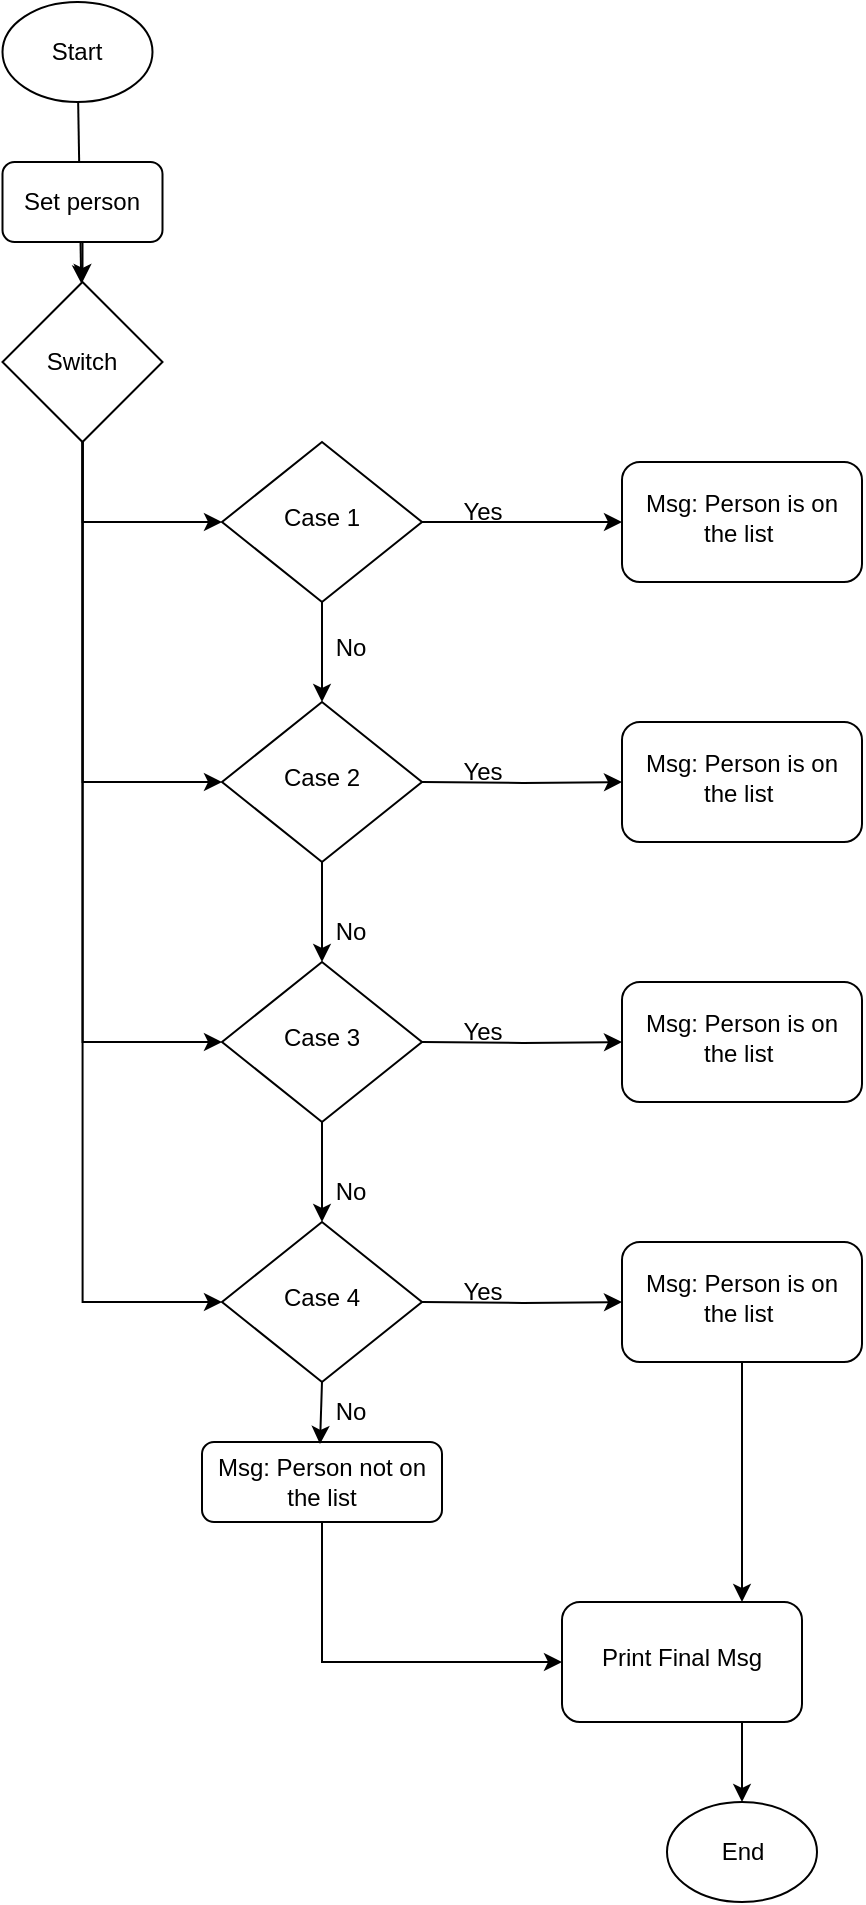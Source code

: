 <mxfile version="28.2.5">
  <diagram id="C5RBs43oDa-KdzZeNtuy" name="Page-1">
    <mxGraphModel dx="1665" dy="743" grid="1" gridSize="10" guides="1" tooltips="1" connect="1" arrows="1" fold="1" page="1" pageScale="1" pageWidth="827" pageHeight="1169" math="0" shadow="0">
      <root>
        <mxCell id="WIyWlLk6GJQsqaUBKTNV-0" />
        <mxCell id="WIyWlLk6GJQsqaUBKTNV-1" parent="WIyWlLk6GJQsqaUBKTNV-0" />
        <mxCell id="ex78fkyiA-qQVlyMHV4S-55" style="edgeStyle=none;rounded=0;orthogonalLoop=1;jettySize=auto;html=1;exitX=0.5;exitY=1;exitDx=0;exitDy=0;entryX=0;entryY=0.5;entryDx=0;entryDy=0;" edge="1" parent="WIyWlLk6GJQsqaUBKTNV-1" source="WIyWlLk6GJQsqaUBKTNV-7" target="ex78fkyiA-qQVlyMHV4S-13">
          <mxGeometry relative="1" as="geometry">
            <Array as="points">
              <mxPoint x="400" y="870" />
            </Array>
          </mxGeometry>
        </mxCell>
        <mxCell id="WIyWlLk6GJQsqaUBKTNV-7" value="Msg: Person not on the list" style="rounded=1;whiteSpace=wrap;html=1;fontSize=12;glass=0;strokeWidth=1;shadow=0;" parent="WIyWlLk6GJQsqaUBKTNV-1" vertex="1">
          <mxGeometry x="340" y="760" width="120" height="40" as="geometry" />
        </mxCell>
        <mxCell id="ex78fkyiA-qQVlyMHV4S-33" value="" style="edgeStyle=none;rounded=0;orthogonalLoop=1;jettySize=auto;html=1;" edge="1" parent="WIyWlLk6GJQsqaUBKTNV-1" source="ex78fkyiA-qQVlyMHV4S-0" target="ex78fkyiA-qQVlyMHV4S-21">
          <mxGeometry relative="1" as="geometry" />
        </mxCell>
        <mxCell id="ex78fkyiA-qQVlyMHV4S-0" value="Start" style="ellipse;whiteSpace=wrap;html=1;" vertex="1" parent="WIyWlLk6GJQsqaUBKTNV-1">
          <mxGeometry x="240.25" y="40" width="75" height="50" as="geometry" />
        </mxCell>
        <mxCell id="ex78fkyiA-qQVlyMHV4S-32" style="edgeStyle=none;rounded=0;orthogonalLoop=1;jettySize=auto;html=1;exitX=0.5;exitY=1;exitDx=0;exitDy=0;entryX=0.5;entryY=0;entryDx=0;entryDy=0;" edge="1" parent="WIyWlLk6GJQsqaUBKTNV-1" source="ex78fkyiA-qQVlyMHV4S-4" target="ex78fkyiA-qQVlyMHV4S-21">
          <mxGeometry relative="1" as="geometry" />
        </mxCell>
        <mxCell id="ex78fkyiA-qQVlyMHV4S-4" value="Set person" style="rounded=1;whiteSpace=wrap;html=1;" vertex="1" parent="WIyWlLk6GJQsqaUBKTNV-1">
          <mxGeometry x="240.25" y="120" width="80" height="40" as="geometry" />
        </mxCell>
        <mxCell id="ex78fkyiA-qQVlyMHV4S-7" value="Msg: Person is on the list&amp;nbsp;" style="rounded=1;whiteSpace=wrap;html=1;shadow=0;strokeWidth=1;spacing=6;spacingTop=-4;" vertex="1" parent="WIyWlLk6GJQsqaUBKTNV-1">
          <mxGeometry x="550" y="270" width="120" height="60" as="geometry" />
        </mxCell>
        <mxCell id="ex78fkyiA-qQVlyMHV4S-11" value="" style="edgeStyle=orthogonalEdgeStyle;rounded=0;orthogonalLoop=1;jettySize=auto;html=1;" edge="1" parent="WIyWlLk6GJQsqaUBKTNV-1" source="ex78fkyiA-qQVlyMHV4S-9" target="ex78fkyiA-qQVlyMHV4S-7">
          <mxGeometry relative="1" as="geometry" />
        </mxCell>
        <mxCell id="ex78fkyiA-qQVlyMHV4S-37" style="edgeStyle=none;rounded=0;orthogonalLoop=1;jettySize=auto;html=1;exitX=0.5;exitY=1;exitDx=0;exitDy=0;entryX=0.5;entryY=0;entryDx=0;entryDy=0;" edge="1" parent="WIyWlLk6GJQsqaUBKTNV-1" source="ex78fkyiA-qQVlyMHV4S-9" target="ex78fkyiA-qQVlyMHV4S-25">
          <mxGeometry relative="1" as="geometry" />
        </mxCell>
        <mxCell id="ex78fkyiA-qQVlyMHV4S-9" value="Case 1" style="rhombus;whiteSpace=wrap;html=1;shadow=0;fontFamily=Helvetica;fontSize=12;align=center;strokeWidth=1;spacing=6;spacingTop=-4;" vertex="1" parent="WIyWlLk6GJQsqaUBKTNV-1">
          <mxGeometry x="350" y="260" width="100" height="80" as="geometry" />
        </mxCell>
        <mxCell id="ex78fkyiA-qQVlyMHV4S-12" value="Yes" style="text;html=1;align=center;verticalAlign=middle;resizable=0;points=[];autosize=1;strokeColor=none;fillColor=none;" vertex="1" parent="WIyWlLk6GJQsqaUBKTNV-1">
          <mxGeometry x="460" y="280" width="40" height="30" as="geometry" />
        </mxCell>
        <mxCell id="ex78fkyiA-qQVlyMHV4S-57" style="edgeStyle=none;rounded=0;orthogonalLoop=1;jettySize=auto;html=1;exitX=0.75;exitY=1;exitDx=0;exitDy=0;entryX=0.5;entryY=0;entryDx=0;entryDy=0;" edge="1" parent="WIyWlLk6GJQsqaUBKTNV-1" source="ex78fkyiA-qQVlyMHV4S-13" target="ex78fkyiA-qQVlyMHV4S-20">
          <mxGeometry relative="1" as="geometry" />
        </mxCell>
        <mxCell id="ex78fkyiA-qQVlyMHV4S-13" value="Print Final Msg" style="rounded=1;whiteSpace=wrap;html=1;shadow=0;strokeWidth=1;spacing=6;spacingTop=-4;" vertex="1" parent="WIyWlLk6GJQsqaUBKTNV-1">
          <mxGeometry x="520" y="840" width="120" height="60" as="geometry" />
        </mxCell>
        <mxCell id="ex78fkyiA-qQVlyMHV4S-20" value="End" style="ellipse;whiteSpace=wrap;html=1;" vertex="1" parent="WIyWlLk6GJQsqaUBKTNV-1">
          <mxGeometry x="572.5" y="940" width="75" height="50" as="geometry" />
        </mxCell>
        <mxCell id="ex78fkyiA-qQVlyMHV4S-22" style="edgeStyle=orthogonalEdgeStyle;rounded=0;orthogonalLoop=1;jettySize=auto;html=1;" edge="1" parent="WIyWlLk6GJQsqaUBKTNV-1" source="ex78fkyiA-qQVlyMHV4S-21" target="ex78fkyiA-qQVlyMHV4S-9">
          <mxGeometry relative="1" as="geometry">
            <Array as="points">
              <mxPoint x="280" y="300" />
            </Array>
          </mxGeometry>
        </mxCell>
        <mxCell id="ex78fkyiA-qQVlyMHV4S-24" value="" style="edgeStyle=orthogonalEdgeStyle;rounded=0;orthogonalLoop=1;jettySize=auto;html=1;entryX=0;entryY=0.5;entryDx=0;entryDy=0;" edge="1" parent="WIyWlLk6GJQsqaUBKTNV-1" source="ex78fkyiA-qQVlyMHV4S-21" target="ex78fkyiA-qQVlyMHV4S-25">
          <mxGeometry relative="1" as="geometry">
            <mxPoint x="284" y="390" as="targetPoint" />
            <Array as="points">
              <mxPoint x="280" y="430" />
            </Array>
          </mxGeometry>
        </mxCell>
        <mxCell id="ex78fkyiA-qQVlyMHV4S-28" style="edgeStyle=orthogonalEdgeStyle;rounded=0;orthogonalLoop=1;jettySize=auto;html=1;" edge="1" parent="WIyWlLk6GJQsqaUBKTNV-1" source="ex78fkyiA-qQVlyMHV4S-21" target="ex78fkyiA-qQVlyMHV4S-26">
          <mxGeometry relative="1" as="geometry">
            <Array as="points">
              <mxPoint x="280" y="560" />
            </Array>
          </mxGeometry>
        </mxCell>
        <mxCell id="ex78fkyiA-qQVlyMHV4S-36" style="edgeStyle=orthogonalEdgeStyle;rounded=0;orthogonalLoop=1;jettySize=auto;html=1;exitX=0.5;exitY=1;exitDx=0;exitDy=0;entryX=0;entryY=0.5;entryDx=0;entryDy=0;" edge="1" parent="WIyWlLk6GJQsqaUBKTNV-1" source="ex78fkyiA-qQVlyMHV4S-21" target="ex78fkyiA-qQVlyMHV4S-27">
          <mxGeometry relative="1" as="geometry" />
        </mxCell>
        <mxCell id="ex78fkyiA-qQVlyMHV4S-21" value="Switch" style="rhombus;whiteSpace=wrap;html=1;" vertex="1" parent="WIyWlLk6GJQsqaUBKTNV-1">
          <mxGeometry x="240.25" y="180" width="80" height="80" as="geometry" />
        </mxCell>
        <mxCell id="ex78fkyiA-qQVlyMHV4S-39" style="edgeStyle=none;rounded=0;orthogonalLoop=1;jettySize=auto;html=1;exitX=0.5;exitY=1;exitDx=0;exitDy=0;entryX=0.5;entryY=0;entryDx=0;entryDy=0;" edge="1" parent="WIyWlLk6GJQsqaUBKTNV-1" source="ex78fkyiA-qQVlyMHV4S-25" target="ex78fkyiA-qQVlyMHV4S-26">
          <mxGeometry relative="1" as="geometry" />
        </mxCell>
        <mxCell id="ex78fkyiA-qQVlyMHV4S-25" value="Case 2" style="rhombus;whiteSpace=wrap;html=1;shadow=0;fontFamily=Helvetica;fontSize=12;align=center;strokeWidth=1;spacing=6;spacingTop=-4;" vertex="1" parent="WIyWlLk6GJQsqaUBKTNV-1">
          <mxGeometry x="350" y="390" width="100" height="80" as="geometry" />
        </mxCell>
        <mxCell id="ex78fkyiA-qQVlyMHV4S-40" style="edgeStyle=none;rounded=0;orthogonalLoop=1;jettySize=auto;html=1;exitX=0.5;exitY=1;exitDx=0;exitDy=0;entryX=0.5;entryY=0;entryDx=0;entryDy=0;" edge="1" parent="WIyWlLk6GJQsqaUBKTNV-1" source="ex78fkyiA-qQVlyMHV4S-26" target="ex78fkyiA-qQVlyMHV4S-27">
          <mxGeometry relative="1" as="geometry" />
        </mxCell>
        <mxCell id="ex78fkyiA-qQVlyMHV4S-26" value="Case 3" style="rhombus;whiteSpace=wrap;html=1;shadow=0;fontFamily=Helvetica;fontSize=12;align=center;strokeWidth=1;spacing=6;spacingTop=-4;" vertex="1" parent="WIyWlLk6GJQsqaUBKTNV-1">
          <mxGeometry x="350" y="520" width="100" height="80" as="geometry" />
        </mxCell>
        <mxCell id="ex78fkyiA-qQVlyMHV4S-27" value="Case 4" style="rhombus;whiteSpace=wrap;html=1;shadow=0;fontFamily=Helvetica;fontSize=12;align=center;strokeWidth=1;spacing=6;spacingTop=-4;" vertex="1" parent="WIyWlLk6GJQsqaUBKTNV-1">
          <mxGeometry x="350" y="650" width="100" height="80" as="geometry" />
        </mxCell>
        <mxCell id="ex78fkyiA-qQVlyMHV4S-31" style="edgeStyle=none;rounded=0;orthogonalLoop=1;jettySize=auto;html=1;entryX=0.5;entryY=1;entryDx=0;entryDy=0;" edge="1" parent="WIyWlLk6GJQsqaUBKTNV-1" source="ex78fkyiA-qQVlyMHV4S-4" target="ex78fkyiA-qQVlyMHV4S-4">
          <mxGeometry relative="1" as="geometry" />
        </mxCell>
        <mxCell id="ex78fkyiA-qQVlyMHV4S-41" value="No" style="text;html=1;align=center;verticalAlign=middle;resizable=0;points=[];autosize=1;strokeColor=none;fillColor=none;" vertex="1" parent="WIyWlLk6GJQsqaUBKTNV-1">
          <mxGeometry x="394" y="348" width="40" height="30" as="geometry" />
        </mxCell>
        <mxCell id="ex78fkyiA-qQVlyMHV4S-42" value="No" style="text;html=1;align=center;verticalAlign=middle;resizable=0;points=[];autosize=1;strokeColor=none;fillColor=none;" vertex="1" parent="WIyWlLk6GJQsqaUBKTNV-1">
          <mxGeometry x="394" y="490" width="40" height="30" as="geometry" />
        </mxCell>
        <mxCell id="ex78fkyiA-qQVlyMHV4S-43" value="No" style="text;html=1;align=center;verticalAlign=middle;resizable=0;points=[];autosize=1;strokeColor=none;fillColor=none;" vertex="1" parent="WIyWlLk6GJQsqaUBKTNV-1">
          <mxGeometry x="394" y="620" width="40" height="30" as="geometry" />
        </mxCell>
        <mxCell id="ex78fkyiA-qQVlyMHV4S-44" value="No" style="text;html=1;align=center;verticalAlign=middle;resizable=0;points=[];autosize=1;strokeColor=none;fillColor=none;" vertex="1" parent="WIyWlLk6GJQsqaUBKTNV-1">
          <mxGeometry x="394" y="730" width="40" height="30" as="geometry" />
        </mxCell>
        <mxCell id="ex78fkyiA-qQVlyMHV4S-45" value="Msg: Person is on the list&amp;nbsp;" style="rounded=1;whiteSpace=wrap;html=1;shadow=0;strokeWidth=1;spacing=6;spacingTop=-4;" vertex="1" parent="WIyWlLk6GJQsqaUBKTNV-1">
          <mxGeometry x="550" y="400" width="120" height="60" as="geometry" />
        </mxCell>
        <mxCell id="ex78fkyiA-qQVlyMHV4S-46" value="" style="edgeStyle=orthogonalEdgeStyle;rounded=0;orthogonalLoop=1;jettySize=auto;html=1;" edge="1" parent="WIyWlLk6GJQsqaUBKTNV-1" target="ex78fkyiA-qQVlyMHV4S-45">
          <mxGeometry relative="1" as="geometry">
            <mxPoint x="450" y="430" as="sourcePoint" />
          </mxGeometry>
        </mxCell>
        <mxCell id="ex78fkyiA-qQVlyMHV4S-47" value="Yes" style="text;html=1;align=center;verticalAlign=middle;resizable=0;points=[];autosize=1;strokeColor=none;fillColor=none;" vertex="1" parent="WIyWlLk6GJQsqaUBKTNV-1">
          <mxGeometry x="460" y="410" width="40" height="30" as="geometry" />
        </mxCell>
        <mxCell id="ex78fkyiA-qQVlyMHV4S-48" value="Msg: Person is on the list&amp;nbsp;" style="rounded=1;whiteSpace=wrap;html=1;shadow=0;strokeWidth=1;spacing=6;spacingTop=-4;" vertex="1" parent="WIyWlLk6GJQsqaUBKTNV-1">
          <mxGeometry x="550" y="530" width="120" height="60" as="geometry" />
        </mxCell>
        <mxCell id="ex78fkyiA-qQVlyMHV4S-49" value="" style="edgeStyle=orthogonalEdgeStyle;rounded=0;orthogonalLoop=1;jettySize=auto;html=1;" edge="1" parent="WIyWlLk6GJQsqaUBKTNV-1" target="ex78fkyiA-qQVlyMHV4S-48">
          <mxGeometry relative="1" as="geometry">
            <mxPoint x="450" y="560" as="sourcePoint" />
          </mxGeometry>
        </mxCell>
        <mxCell id="ex78fkyiA-qQVlyMHV4S-50" value="Yes" style="text;html=1;align=center;verticalAlign=middle;resizable=0;points=[];autosize=1;strokeColor=none;fillColor=none;" vertex="1" parent="WIyWlLk6GJQsqaUBKTNV-1">
          <mxGeometry x="460" y="540" width="40" height="30" as="geometry" />
        </mxCell>
        <mxCell id="ex78fkyiA-qQVlyMHV4S-56" style="edgeStyle=none;rounded=0;orthogonalLoop=1;jettySize=auto;html=1;entryX=0.75;entryY=0;entryDx=0;entryDy=0;" edge="1" parent="WIyWlLk6GJQsqaUBKTNV-1" source="ex78fkyiA-qQVlyMHV4S-51" target="ex78fkyiA-qQVlyMHV4S-13">
          <mxGeometry relative="1" as="geometry" />
        </mxCell>
        <mxCell id="ex78fkyiA-qQVlyMHV4S-51" value="Msg: Person is on the list&amp;nbsp;" style="rounded=1;whiteSpace=wrap;html=1;shadow=0;strokeWidth=1;spacing=6;spacingTop=-4;" vertex="1" parent="WIyWlLk6GJQsqaUBKTNV-1">
          <mxGeometry x="550" y="660" width="120" height="60" as="geometry" />
        </mxCell>
        <mxCell id="ex78fkyiA-qQVlyMHV4S-52" value="" style="edgeStyle=orthogonalEdgeStyle;rounded=0;orthogonalLoop=1;jettySize=auto;html=1;" edge="1" parent="WIyWlLk6GJQsqaUBKTNV-1" target="ex78fkyiA-qQVlyMHV4S-51">
          <mxGeometry relative="1" as="geometry">
            <mxPoint x="450" y="690" as="sourcePoint" />
          </mxGeometry>
        </mxCell>
        <mxCell id="ex78fkyiA-qQVlyMHV4S-53" value="Yes" style="text;html=1;align=center;verticalAlign=middle;resizable=0;points=[];autosize=1;strokeColor=none;fillColor=none;" vertex="1" parent="WIyWlLk6GJQsqaUBKTNV-1">
          <mxGeometry x="460" y="670" width="40" height="30" as="geometry" />
        </mxCell>
        <mxCell id="ex78fkyiA-qQVlyMHV4S-54" style="edgeStyle=none;rounded=0;orthogonalLoop=1;jettySize=auto;html=1;exitX=0.5;exitY=1;exitDx=0;exitDy=0;entryX=0.125;entryY=1.033;entryDx=0;entryDy=0;entryPerimeter=0;" edge="1" parent="WIyWlLk6GJQsqaUBKTNV-1" source="ex78fkyiA-qQVlyMHV4S-27" target="ex78fkyiA-qQVlyMHV4S-44">
          <mxGeometry relative="1" as="geometry" />
        </mxCell>
      </root>
    </mxGraphModel>
  </diagram>
</mxfile>
